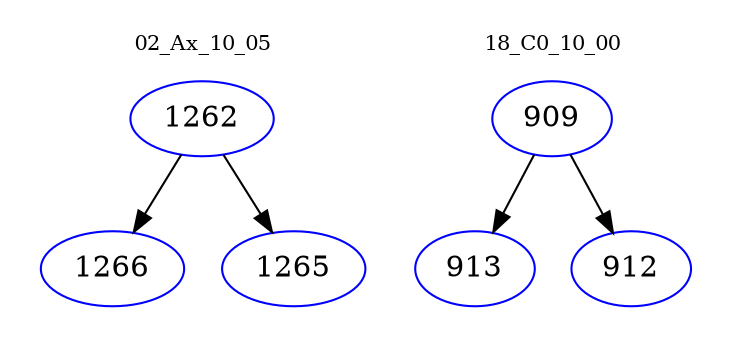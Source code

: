 digraph{
subgraph cluster_0 {
color = white
label = "02_Ax_10_05";
fontsize=10;
T0_1262 [label="1262", color="blue"]
T0_1262 -> T0_1266 [color="black"]
T0_1266 [label="1266", color="blue"]
T0_1262 -> T0_1265 [color="black"]
T0_1265 [label="1265", color="blue"]
}
subgraph cluster_1 {
color = white
label = "18_C0_10_00";
fontsize=10;
T1_909 [label="909", color="blue"]
T1_909 -> T1_913 [color="black"]
T1_913 [label="913", color="blue"]
T1_909 -> T1_912 [color="black"]
T1_912 [label="912", color="blue"]
}
}
